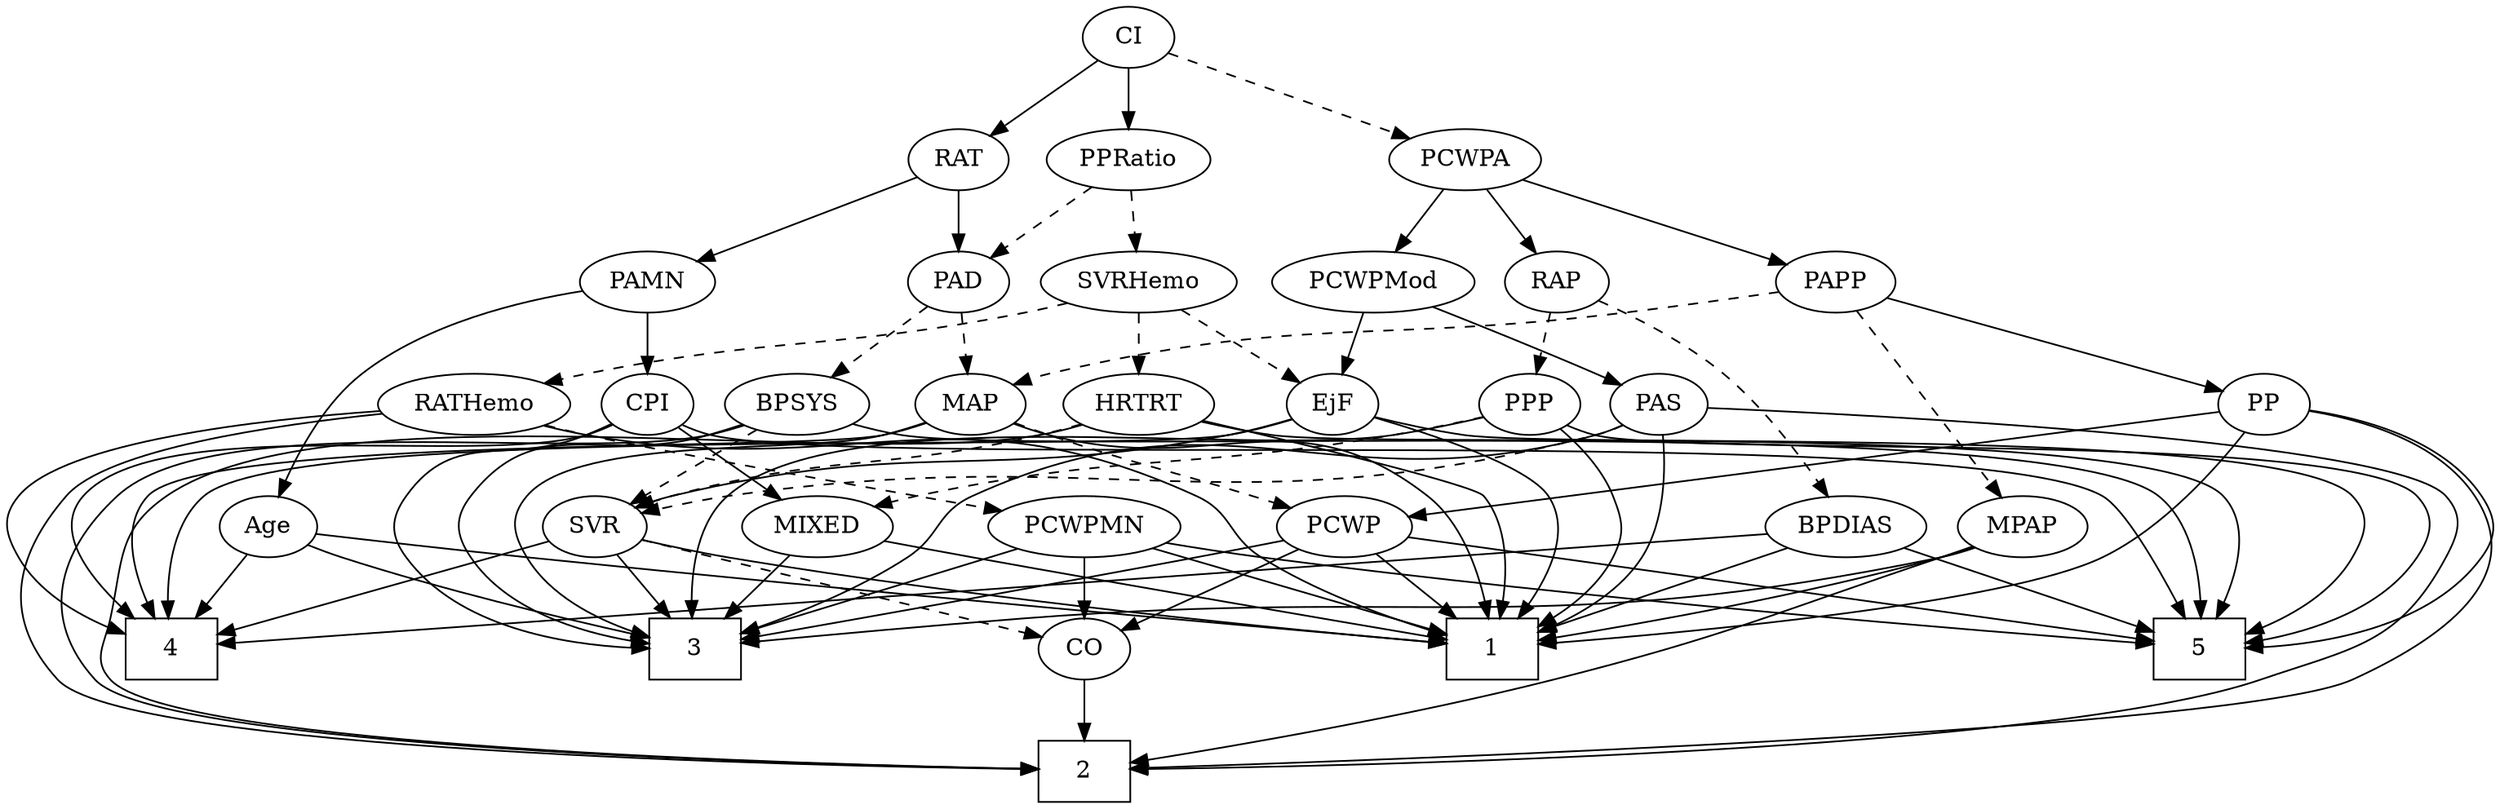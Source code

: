 strict digraph {
	graph [bb="0,0,1469.4,468"];
	node [label="\N"];
	1	[height=0.5,
		pos="436.11,90",
		shape=box,
		width=0.75];
	2	[height=0.5,
		pos="792.11,18",
		shape=box,
		width=0.75];
	3	[height=0.5,
		pos="639.11,90",
		shape=box,
		width=0.75];
	4	[height=0.5,
		pos="1334.1,90",
		shape=box,
		width=0.75];
	5	[height=0.5,
		pos="1118.1,90",
		shape=box,
		width=0.75];
	Age	[height=0.5,
		pos="719.11,162",
		width=0.75];
	Age -> 1	[pos="e,463.34,94.746 698.51,150.28 693.56,147.98 688.22,145.73 683.11,144 610.74,119.51 522.48,103.81 473.47,96.273",
		style=solid];
	Age -> 3	[pos="e,658.56,108.02 703.31,147.17 692.77,137.95 678.65,125.6 666.34,114.82",
		style=solid];
	Age -> 4	[pos="e,1307,93.599 739.58,149.83 744.54,147.55 749.91,145.42 755.11,144 926.92,97.266 976.81,124.37 1154.1,108 1203.5,103.44 1260.4,98.039 \
1296.8,94.568",
		style=solid];
	EjF	[height=0.5,
		pos="782.11,234",
		width=0.75];
	EjF -> 1	[pos="e,415.37,108.13 755.81,229.93 668.61,219.7 394.23,186.99 388.11,180 371.18,160.63 389.36,134.27 408.01,115.28",
		style=solid];
	EjF -> 4	[pos="e,1344.1,108.16 802.18,221.92 807.24,219.57 812.76,217.39 818.11,216 875.24,201.14 1307.8,223.13 1348.1,180 1363.6,163.4 1357,136.99 \
1348.4,117.24",
		style=solid];
	EjF -> 5	[pos="e,1118.7,108.32 802.62,221.97 807.58,219.69 812.94,217.52 818.11,216 877.46,198.58 1047.6,220.72 1094.1,180 1111.5,164.82 1116.9,\
138.53 1118.3,118.45",
		style=solid];
	SVR	[height=0.5,
		pos="792.11,162",
		width=0.77632];
	EjF -> SVR	[pos="e,789.64,180.28 784.53,216.05 785.63,208.35 786.97,199.03 788.2,190.36",
		style=solid];
	RAP	[height=0.5,
		pos="614.11,306",
		width=0.77632];
	BPDIAS	[height=0.5,
		pos="1226.1,162",
		width=1.1735];
	RAP -> BPDIAS	[pos="e,1189.8,171.41 635.59,294.38 641.18,291.97 647.28,289.64 653.11,288 766.71,256.13 809.74,303.02 916.11,252 937.09,241.94 933.37,\
226.54 954.11,216 1033.1,175.89 1063.3,197.67 1150.1,180 1159.7,178.04 1170,175.82 1179.8,173.65",
		style=dashed];
	PPP	[height=0.5,
		pos="471.11,234",
		width=0.75];
	RAP -> PPP	[pos="e,492.57,245.5 592.39,294.37 568.21,282.53 528.95,263.31 501.67,249.96",
		style=dashed];
	MIXED	[height=0.5,
		pos="470.11,162",
		width=1.1193];
	MIXED -> 1	[pos="e,444.5,108.28 461.88,144.05 458.01,136.09 453.31,126.41 448.99,117.51",
		style=solid];
	MIXED -> 3	[pos="e,611.98,102.24 498.78,149.13 527.33,137.3 571.28,119.1 602.37,106.22",
		style=solid];
	MPAP	[height=0.5,
		pos="73.113,162",
		width=0.97491];
	MPAP -> 1	[pos="e,408.91,94.04 100.6,150.56 107.55,148.17 115.05,145.81 122.11,144 220.64,118.78 339.7,102.44 398.91,95.238",
		style=solid];
	MPAP -> 2	[pos="e,764.82,21.444 102.12,151.72 158.81,133.9 288.54,94.625 400.11,72 529.11,45.843 684.68,29.145 754.72,22.404",
		style=solid];
	MPAP -> 3	[pos="e,612.04,94.348 106.82,156.83 206.34,144.52 498.33,108.41 602.04,95.585",
		style=solid];
	BPSYS	[height=0.5,
		pos="1073.1,234",
		width=1.0471];
	BPSYS -> 2	[pos="e,819.45,19.289 1101.1,221.75 1107.3,219.59 1113.9,217.52 1120.1,216 1179.1,201.58 1350.1,224.86 1391.1,180 1423.5,144.55 1426.5,\
107.41 1394.1,72 1355.9,30.321 955.55,21.256 829.73,19.431",
		style=solid];
	BPSYS -> 3	[pos="e,666.36,95.634 1044.4,222.31 1038.4,220.15 1032,217.95 1026.1,216 972.82,198.45 954.05,207.44 905.11,180 884.25,168.3 886.31,155.08 \
865.11,144 832.57,126.99 731.81,107.34 676.47,97.426",
		style=solid];
	BPSYS -> 5	[pos="e,1145.5,93.479 1101.7,221.83 1107.7,219.72 1114.1,217.65 1120.1,216 1203,193.31 1255.3,246.19 1310.1,180 1355.3,125.48 1223.7,102.61 \
1155.8,94.634",
		style=solid];
	BPSYS -> SVR	[pos="e,818.19,168.48 1044.5,222 1038.4,219.87 1032.1,217.76 1026.1,216 989.23,205.2 883.95,182.43 828.03,170.56",
		style=dashed];
	PAD	[height=0.5,
		pos="781.11,306",
		width=0.79437];
	PAD -> BPSYS	[pos="e,1045,246.06 802.86,294.16 808.09,291.87 813.72,289.65 819.11,288 908.42,260.72 935.86,275.97 1026.1,252 1029.1,251.2 1032.2,250.29 \
1035.3,249.32",
		style=dashed];
	MAP	[height=0.5,
		pos="593.11,234",
		width=0.84854];
	PAD -> MAP	[pos="e,619.1,243.47 758.74,294.63 753.63,292.36 748.21,290.04 743.11,288 704.52,272.58 659.46,256.97 628.88,246.73",
		style=dashed];
	CO	[height=0.5,
		pos="792.11,90",
		width=0.75];
	CO -> 2	[pos="e,792.11,36.104 792.11,71.697 792.11,63.983 792.11,54.712 792.11,46.112",
		style=solid];
	PAS	[height=0.5,
		pos="288.11,234",
		width=0.75];
	PAS -> 1	[pos="e,408.97,93.308 265.19,224.1 247.13,215.72 223.2,201.25 212.11,180 204.71,165.81 202.19,156.55 212.11,144 234.99,115.08 341.25,100.32 \
398.82,94.326",
		style=solid];
	PAS -> 2	[pos="e,764.9,19.759 260.92,232.05 197.31,229.18 41.825,218.33 10.113,180 -28.581,133.23 61.362,76.961 71.113,72 132.3,40.868 615.58,24.236 \
754.74,20.06",
		style=solid];
	PAS -> 3	[pos="e,612.02,93.778 303.15,219 325.15,199.28 368.18,163.56 411.11,144 474.59,115.09 555.43,101.12 601.83,95.055",
		style=solid];
	PAS -> SVR	[pos="e,771.05,174.16 312.95,226.51 327.48,222.93 346.23,218.68 363.11,216 535.91,188.6 586.09,225.17 755.11,180 757.28,179.42 759.47,\
178.73 761.66,177.95",
		style=dashed];
	PAMN	[height=0.5,
		pos="698.11,306",
		width=1.011];
	PAMN -> Age	[pos="e,716.57,180.19 700.65,287.87 704.23,263.67 710.8,219.21 715.06,190.39",
		style=solid];
	CPI	[height=0.5,
		pos="990.11,234",
		width=0.75];
	PAMN -> CPI	[pos="e,968.3,245.09 725.45,293.74 731.22,291.63 737.31,289.59 743.11,288 832.76,263.47 859.87,277.96 949.11,252 952.29,251.07 955.56,\
249.98 958.8,248.8",
		style=solid];
	RATHemo	[height=0.5,
		pos="1178.1,234",
		width=1.3721];
	RATHemo -> 1	[pos="e,463.25,108.12 1142.8,221.34 1135.4,219.25 1127.6,217.33 1120.1,216 889.88,174.87 819.27,246.74 595.11,180 569.99,172.52 510.77,\
137.43 472.12,113.61",
		style=solid];
	RATHemo -> 2	[pos="e,819.36,19.19 1225.8,229.18 1288.2,223.09 1392.3,208.82 1416.1,180 1446.7,142.97 1450.6,107.35 1418.1,72 1378.2,28.549 958.39,20.686 \
829.52,19.293",
		style=solid];
	RATHemo -> 4	[pos="e,1361.1,93.573 1227.1,231.14 1300.3,227.22 1432.8,215.3 1462.1,180 1472.3,167.69 1471,157.3 1462.1,144 1442,113.95 1401.4,100.91 \
1371.3,95.275",
		style=solid];
	PCWPMN	[height=0.5,
		pos="964.11,162",
		width=1.3902];
	RATHemo -> PCWPMN	[pos="e,1000,174.75 1142.3,221.28 1105.9,209.37 1049.3,190.87 1009.7,177.92",
		style=dashed];
	CPI -> 3	[pos="e,666.26,94.855 966.54,224.62 942.01,215.41 902.95,199.31 872.11,180 850.99,166.77 851.17,155.61 829.11,144 779.6,117.94 715.89,\
103.55 676.27,96.556",
		style=solid];
	CPI -> 4	[pos="e,1361.5,98.899 1010.6,221.83 1015.5,219.55 1020.9,217.42 1026.1,216 1111.8,192.68 1364.2,245.56 1424.1,180 1434.9,168.19 1432.1,\
157.89 1424.1,144 1412.7,124.07 1390.6,110.89 1371.1,102.66",
		style=solid];
	CPI -> 5	[pos="e,1145.2,95.347 1010.6,222.02 1015.6,219.74 1020.9,217.55 1026.1,216 1080.1,199.79 1240.2,222.58 1277.1,180 1315.8,135.35 1213.4,\
108.48 1155.2,97.208",
		style=solid];
	CPI -> MIXED	[pos="e,506.27,170.38 965.26,226.48 950.97,222.93 932.63,218.73 916.11,216 760.08,190.25 718.67,202.39 562.11,180 547.09,177.85 530.78,\
175.01 516.12,172.26",
		style=solid];
	RAT	[height=0.5,
		pos="698.11,378",
		width=0.75827];
	RAT -> PAD	[pos="e,764.75,320.8 714.51,363.17 726.56,353.01 743.13,339.03 756.73,327.56",
		style=solid];
	RAT -> PAMN	[pos="e,698.11,324.1 698.11,359.7 698.11,351.98 698.11,342.71 698.11,334.11",
		style=solid];
	SVR -> 1	[pos="e,463.13,93.051 770.97,150.12 765.88,147.83 760.38,145.62 755.11,144 655.87,113.56 533.58,99.441 473.3,93.949",
		style=solid];
	SVR -> 3	[pos="e,666.31,103.41 769.81,150.74 764.97,148.52 759.87,146.18 755.11,144 728.52,131.81 698.48,118.09 675.63,107.66",
		style=solid];
	SVR -> 4	[pos="e,1307,94.1 819.03,156.75 841.9,153.18 875.63,148.04 905.11,144 1049.7,124.2 1222.1,103.9 1296.7,95.286",
		style=solid];
	SVR -> CO	[pos="e,792.11,108.1 792.11,143.7 792.11,135.98 792.11,126.71 792.11,118.11",
		style=dashed];
	PCWPMod	[height=0.5,
		pos="516.11,306",
		width=1.4443];
	PCWPMod -> EjF	[pos="e,757.14,241.29 555.13,294.01 562.43,291.99 570,289.91 577.11,288 636.84,271.96 706.6,254.11 747.42,243.76",
		style=solid];
	PCWPMod -> PAS	[pos="e,312.15,242.38 478.46,293.44 434.88,280.06 363.74,258.22 321.88,245.37",
		style=solid];
	PCWPA	[height=0.5,
		pos="564.11,378",
		width=1.1555];
	PCWPA -> RAP	[pos="e,602.69,322.99 575.96,360.41 582.15,351.74 589.85,340.97 596.7,331.38",
		style=solid];
	PCWPA -> PCWPMod	[pos="e,527.74,323.96 552.74,360.41 547.02,352.08 539.97,341.8 533.59,332.49",
		style=solid];
	PAPP	[height=0.5,
		pos="409.11,306",
		width=0.88464];
	PCWPA -> PAPP	[pos="e,433.52,318.02 536.4,364.49 510.23,352.67 470.92,334.91 442.92,322.27",
		style=solid];
	PCWPMN -> 1	[pos="e,463.24,94.596 917.72,154.85 814.5,141.16 567.55,108.43 473.42,95.946",
		style=solid];
	PCWPMN -> 3	[pos="e,666.28,95.967 925.62,150.38 917.24,148.18 908.4,145.94 900.11,144 820.72,125.41 726.85,107.28 676.13,97.801",
		style=solid];
	PCWPMN -> 5	[pos="e,1091.1,103.28 993.81,147.5 1018.9,136.11 1054.9,119.75 1081.7,107.57",
		style=solid];
	PCWPMN -> CO	[pos="e,814.58,100.14 932.16,148 901.31,135.44 854.84,116.53 824,103.98",
		style=solid];
	SVRHemo	[height=0.5,
		pos="878.11,306",
		width=1.3902];
	SVRHemo -> EjF	[pos="e,799.82,247.91 856.81,289.46 842.49,279.03 823.53,265.2 808.3,254.09",
		style=dashed];
	SVRHemo -> RATHemo	[pos="e,1141.4,246.18 921.17,296.51 969.72,286.72 1050.9,269.69 1120.1,252 1123.9,251.03 1127.8,249.99 1131.7,248.91",
		style=dashed];
	HRTRT	[height=0.5,
		pos="867.11,234",
		width=1.1013];
	SVRHemo -> HRTRT	[pos="e,869.8,252.1 875.39,287.7 874.18,279.98 872.72,270.71 871.37,262.11",
		style=dashed];
	BPDIAS -> 1	[pos="e,463.29,93.906 1185.1,157.55 1055.6,146.65 660.8,113.39 603.11,108 558.6,103.84 507.47,98.563 473.64,94.999",
		style=solid];
	BPDIAS -> 4	[pos="e,1307.6,108.2 1248.5,146.5 1263.1,137.02 1282.5,124.44 1299.2,113.65",
		style=solid];
	BPDIAS -> 5	[pos="e,1144.7,108.2 1203.7,146.5 1189.1,137.02 1169.7,124.44 1153.1,113.65",
		style=solid];
	MAP -> 1	[pos="e,409.04,99.564 564.75,227.3 501.38,214.49 353.52,184.22 350.11,180 340.08,167.54 342.31,157.97 350.11,144 360.74,124.96 381.33,\
111.92 399.7,103.53",
		style=solid];
	MAP -> 3	[pos="e,619.77,108.13 590.26,215.98 587.91,197.59 586.24,167.74 595.11,144 598.98,133.64 605.8,123.85 612.92,115.57",
		style=solid];
	MAP -> 4	[pos="e,1328.5,108.27 622.69,229.33 653.48,225.6 703.12,219.84 746.11,216 805.01,210.73 1226.2,210.12 1277.1,180 1300.6,166.12 1316,138.4 \
1324.8,117.57",
		style=solid];
	PCWP	[height=0.5,
		pos="639.11,162",
		width=0.97491];
	MAP -> PCWP	[pos="e,628.18,179.63 603.78,216.76 609.39,208.23 616.39,197.58 622.67,188.02",
		style=dashed];
	PP	[height=0.5,
		pos="399.11,234",
		width=0.75];
	PP -> 1	[pos="e,409.09,93.651 374.05,227.2 327.67,216.21 232.3,192.36 223.11,180 213.57,167.16 213.26,156.61 223.11,144 244.55,116.57 343.9,101.3 \
399.02,94.799",
		style=solid];
	PP -> 2	[pos="e,764.75,18.682 374.24,226.7 359.7,223.18 340.95,218.93 324.11,216 191.15,192.88 -50.316,253.11 29.113,144 115.63,25.145 612.7,18.169 \
754.41,18.632",
		style=solid];
	PP -> 5	[pos="e,1096.9,108.06 419.17,221.89 424.23,219.55 429.76,217.37 435.11,216 561.92,183.46 904.95,236.35 1023.1,180 1042.7,170.66 1040.5,\
159.08 1056.1,144 1066.5,133.97 1078.5,123.51 1089.1,114.57",
		style=solid];
	PP -> PCWP	[pos="e,606.75,169.45 420.15,222.26 425,220.02 430.17,217.79 435.11,216 489.78,196.19 555.18,180.55 596.92,171.54",
		style=solid];
	PPP -> 1	[pos="e,409.04,93.114 450.55,222.16 445.59,219.87 440.25,217.65 435.11,216 349.52,188.57 293.73,248.98 236.11,180 188.72,123.26 328.81,\
101.36 398.84,94.117",
		style=solid];
	PPP -> 3	[pos="e,611.88,93.508 454.23,219.85 433.05,201.77 401.73,168.66 421.11,144 443.16,115.95 545.29,100.91 601.59,94.616",
		style=solid];
	PPP -> 5	[pos="e,1111.6,108.29 496.08,226.92 512.25,223.21 533.82,218.68 553.11,216 664.11,200.59 958.69,235.38 1056.1,180 1080.4,166.18 1097.4,\
138.45 1107.4,117.6",
		style=solid];
	PPP -> MIXED	[pos="e,470.36,180.1 470.87,215.7 470.76,207.98 470.62,198.71 470.5,190.11",
		style=dashed];
	PPRatio	[height=0.5,
		pos="783.11,378",
		width=1.1013];
	PPRatio -> PAD	[pos="e,781.6,324.1 782.62,359.7 782.4,351.98 782.13,342.71 781.89,334.11",
		style=dashed];
	PPRatio -> SVRHemo	[pos="e,857.01,322.55 803.26,362.15 816.46,352.43 833.94,339.54 848.69,328.68",
		style=dashed];
	PCWP -> 1	[pos="e,463.38,100.36 610.87,151.19 604.08,148.83 596.84,146.32 590.11,144 550.08,130.17 504.17,114.38 472.97,103.66",
		style=solid];
	PCWP -> 3	[pos="e,639.11,108.1 639.11,143.7 639.11,135.98 639.11,126.71 639.11,118.11",
		style=solid];
	PCWP -> 5	[pos="e,1091,91.98 665.29,149.67 671.08,147.51 677.23,145.47 683.11,144 827.45,107.92 1005.1,96.035 1080.9,92.434",
		style=solid];
	PCWP -> CO	[pos="e,770.28,100.99 664.38,149.44 690.91,137.3 732.67,118.19 761.17,105.16",
		style=solid];
	CI	[height=0.5,
		pos="698.11,450",
		width=0.75];
	CI -> RAT	[pos="e,698.11,396.1 698.11,431.7 698.11,423.98 698.11,414.71 698.11,406.11",
		style=solid];
	CI -> PCWPA	[pos="e,589.59,392.31 677.47,438.22 656.51,427.27 623.67,410.11 598.73,397.08",
		style=dashed];
	CI -> PPRatio	[pos="e,764.71,394.16 714.5,435.5 726.52,425.61 743.08,411.96 756.93,400.56",
		style=solid];
	PAPP -> MPAP	[pos="e,96.099,175.69 381.47,296.92 349.78,287.36 296.48,270.42 252.11,252 199.3,230.07 140.31,199.5 104.98,180.5",
		style=dashed];
	PAPP -> MAP	[pos="e,568.04,244.54 434.7,295.27 466.92,283.01 522.42,261.89 558.43,248.19",
		style=dashed];
	PAPP -> PP	[pos="e,401.56,252.1 406.64,287.7 405.54,279.98 404.21,270.71 402.99,262.11",
		style=solid];
	HRTRT -> 1	[pos="e,425.91,108.08 838.17,221.66 831.65,219.47 824.71,217.42 818.11,216 731.52,197.34 480.86,245.41 421.11,180 405.76,163.2 412.66,\
136.81 421.5,117.13",
		style=solid];
	HRTRT -> 2	[pos="e,819.47,19.395 902.1,225.29 917.92,222.02 936.89,218.43 954.11,216 999.62,209.58 1334.1,213 1366.1,180 1399.5,145.5 1402.5,107.48 \
1370.1,72 1333.6,32.039 951.65,21.826 829.47,19.572",
		style=solid];
	HRTRT -> 5	[pos="e,1127.9,108.2 897.75,222.56 905.33,220.2 913.47,217.85 921.11,216 967.35,204.83 1101.4,216.35 1132.1,180 1146.6,162.82 1140.4,136.88 \
1132.2,117.43",
		style=solid];
	HRTRT -> SVR	[pos="e,807.43,177.3 850.47,217.46 840.02,207.71 826.4,195 814.95,184.32",
		style=dashed];
}
